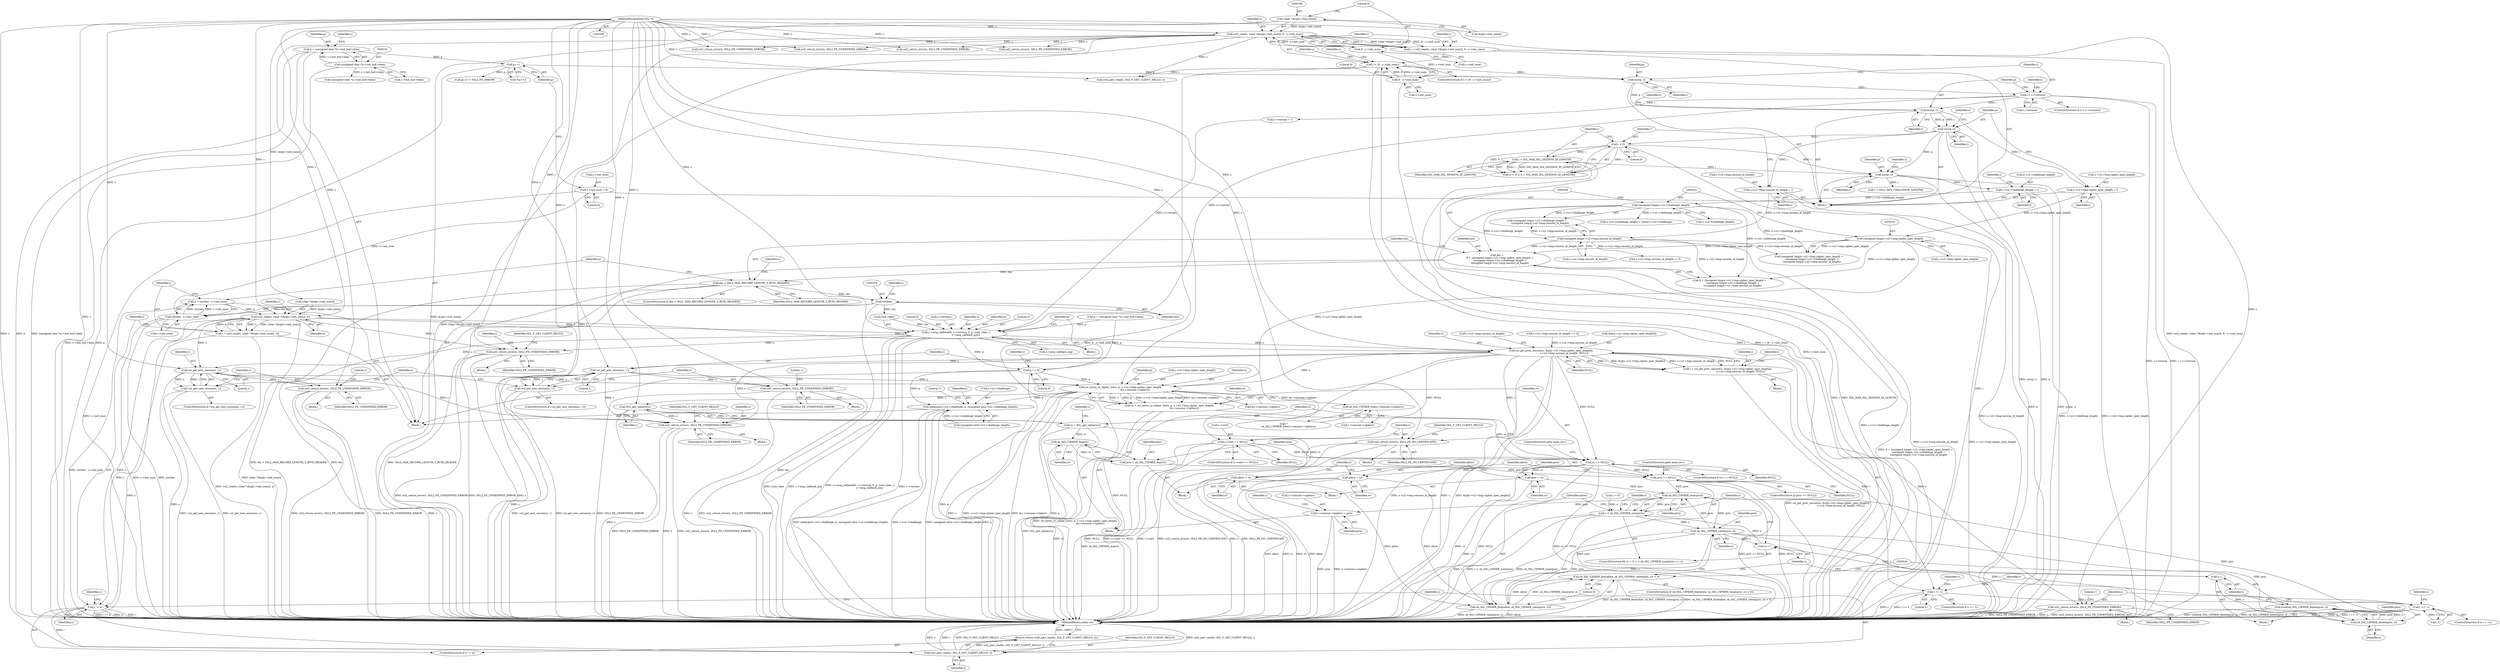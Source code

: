 digraph "1_openssl_d81a1600588b726c2bdccda7efad3cc7a87d6245@integer" {
"1000370" [label="(Call,n = (int)len - s->init_num)"];
"1000372" [label="(Call,(int)len - s->init_num)"];
"1000373" [label="(Call,(int)len)"];
"1000357" [label="(Call,len > SSL2_MAX_RECORD_LENGTH_3_BYTE_HEADER)"];
"1000325" [label="(Call,len =\n        9 + (unsigned long)s->s2->tmp.cipher_spec_length +\n        (unsigned long)s->s2->challenge_length +\n        (unsigned long)s->s2->tmp.session_id_length)"];
"1000330" [label="(Call,(unsigned long)s->s2->tmp.cipher_spec_length)"];
"1000244" [label="(Call,s->s2->tmp.cipher_spec_length = i)"];
"1000241" [label="(Call,n2s(p, i))"];
"1000227" [label="(Call,n2s(p, i))"];
"1000202" [label="(Call,p++)"];
"1000148" [label="(Call,p = (unsigned char *)s->init_buf->data)"];
"1000150" [label="(Call,(unsigned char *)s->init_buf->data)"];
"1000182" [label="(Call,i < (9 - s->init_num))"];
"1000164" [label="(Call,i = ssl2_read(s, (char *)&(p[s->init_num]), 9 - s->init_num))"];
"1000166" [label="(Call,ssl2_read(s, (char *)&(p[s->init_num]), 9 - s->init_num))"];
"1000109" [label="(MethodParameterIn,SSL *s)"];
"1000168" [label="(Call,(char *)&(p[s->init_num]))"];
"1000176" [label="(Call,9 - s->init_num)"];
"1000184" [label="(Call,9 - s->init_num)"];
"1000231" [label="(Call,i < s->version)"];
"1000340" [label="(Call,(unsigned long)s->s2->challenge_length)"];
"1000286" [label="(Call,s->s2->challenge_length = i)"];
"1000283" [label="(Call,n2s(p, i))"];
"1000253" [label="(Call,n2s(p, i))"];
"1000267" [label="(Call,i < 0)"];
"1000270" [label="(Call,i > SSL_MAX_SSL_SESSION_ID_LENGTH)"];
"1000347" [label="(Call,(unsigned long)s->s2->tmp.session_id_length)"];
"1000256" [label="(Call,s->s2->tmp.session_id_length = i)"];
"1000194" [label="(Call,s->init_num = 9)"];
"1000381" [label="(Call,ssl2_read(s, (char *)&(p[s->init_num]), n))"];
"1000379" [label="(Call,i = ssl2_read(s, (char *)&(p[s->init_num]), n))"];
"1000393" [label="(Call,i != n)"];
"1000397" [label="(Call,ssl2_part_read(s, SSL_F_GET_CLIENT_HELLO, i))"];
"1000396" [label="(Return,return (ssl2_part_read(s, SSL_F_GET_CLIENT_HELLO, i));)"];
"1000406" [label="(Call,s->msg_callback(0, s->version, 0, p, (size_t)len, s,\n                        s->msg_callback_arg))"];
"1000420" [label="(Call,p += 9)"];
"1000561" [label="(Call,ssl_bytes_to_cipher_list(s, p, s->s2->tmp.cipher_spec_length,\n                                      &s->session->ciphers))"];
"1000559" [label="(Call,cs = ssl_bytes_to_cipher_list(s, p, s->s2->tmp.cipher_spec_length,\n                                      &s->session->ciphers))"];
"1000578" [label="(Call,cs == NULL)"];
"1000598" [label="(Call,prio == NULL)"];
"1000619" [label="(Call,sk_SSL_CIPHER_num(prio))"];
"1000617" [label="(Call,z < sk_SSL_CIPHER_num(prio))"];
"1000628" [label="(Call,sk_SSL_CIPHER_value(prio, z))"];
"1000621" [label="(Call,z++)"];
"1000626" [label="(Call,sk_SSL_CIPHER_find(allow, sk_SSL_CIPHER_value(prio, z)))"];
"1000625" [label="(Call,sk_SSL_CIPHER_find(allow, sk_SSL_CIPHER_value(prio, z)) < 0)"];
"1000635" [label="(Call,sk_SSL_CIPHER_delete(prio, z))"];
"1000633" [label="(Call,(void)sk_SSL_CIPHER_delete(prio, z))"];
"1000638" [label="(Call,z--)"];
"1000647" [label="(Call,s->session->ciphers = prio)"];
"1000602" [label="(Call,allow = cs)"];
"1000607" [label="(Call,prio = cs)"];
"1000584" [label="(Call,SSL_get_ciphers(s))"];
"1000582" [label="(Call,cl = SSL_get_ciphers(s))"];
"1000595" [label="(Call,sk_SSL_CIPHER_dup(cl))"];
"1000593" [label="(Call,prio = sk_SSL_CIPHER_dup(cl))"];
"1000610" [label="(Call,allow = cl)"];
"1000668" [label="(Call,ssl2_return_error(s, SSL2_PE_UNDEFINED_ERROR))"];
"1000641" [label="(Call,sk_SSL_CIPHER_free(s->session->ciphers))"];
"1000677" [label="(Call,memcpy(s->s2->challenge, p, (unsigned int)s->s2->challenge_length))"];
"1000444" [label="(Call,ssl2_return_error(s, SSL2_PE_UNDEFINED_ERROR))"];
"1000466" [label="(Call,ssl_get_new_session(s, 1))"];
"1000465" [label="(Call,!ssl_get_new_session(s, 1))"];
"1000470" [label="(Call,ssl2_return_error(s, SSL2_PE_UNDEFINED_ERROR))"];
"1000480" [label="(Call,ssl_get_prev_session(s, &(p[s->s2->tmp.cipher_spec_length]),\n                                 s->s2->tmp.session_id_length, NULL))"];
"1000478" [label="(Call,i = ssl_get_prev_session(s, &(p[s->s2->tmp.cipher_spec_length]),\n                                 s->s2->tmp.session_id_length, NULL))"];
"1000501" [label="(Call,i == 1)"];
"1000512" [label="(Call,i == -1)"];
"1000517" [label="(Call,ssl2_return_error(s, SSL2_PE_UNDEFINED_ERROR))"];
"1000526" [label="(Call,s->cert == NULL)"];
"1000532" [label="(Call,ssl2_return_error(s, SSL2_PE_NO_CERTIFICATE))"];
"1000543" [label="(Call,ssl_get_new_session(s, 1))"];
"1000542" [label="(Call,!ssl_get_new_session(s, 1))"];
"1000547" [label="(Call,ssl2_return_error(s, SSL2_PE_UNDEFINED_ERROR))"];
"1000396" [label="(Return,return (ssl2_part_read(s, SSL_F_GET_CLIENT_HELLO, i));)"];
"1000668" [label="(Call,ssl2_return_error(s, SSL2_PE_UNDEFINED_ERROR))"];
"1000381" [label="(Call,ssl2_read(s, (char *)&(p[s->init_num]), n))"];
"1000244" [label="(Call,s->s2->tmp.cipher_spec_length = i)"];
"1000641" [label="(Call,sk_SSL_CIPHER_free(s->session->ciphers))"];
"1000624" [label="(ControlStructure,if (sk_SSL_CIPHER_find(allow, sk_SSL_CIPHER_value(prio, z)) < 0))"];
"1000296" [label="(Identifier,i)"];
"1000228" [label="(Identifier,p)"];
"1000195" [label="(Call,s->init_num)"];
"1000272" [label="(Identifier,SSL_MAX_SSL_SESSION_ID_LENGTH)"];
"1000640" [label="(Call,*\n             sk_SSL_CIPHER_free(s->session->ciphers))"];
"1000500" [label="(ControlStructure,if (i == 1))"];
"1000481" [label="(Identifier,s)"];
"1000607" [label="(Call,prio = cs)"];
"1000468" [label="(Literal,1)"];
"1000637" [label="(Identifier,z)"];
"1000330" [label="(Call,(unsigned long)s->s2->tmp.cipher_spec_length)"];
"1000613" [label="(ControlStructure,for (z = 0; z < sk_SSL_CIPHER_num(prio); z++))"];
"1000549" [label="(Identifier,SSL2_PE_UNDEFINED_ERROR)"];
"1000692" [label="(Literal,1)"];
"1000267" [label="(Call,i < 0)"];
"1000472" [label="(Identifier,SSL2_PE_UNDEFINED_ERROR)"];
"1000672" [label="(Identifier,SSL_F_GET_CLIENT_HELLO)"];
"1000266" [label="(Call,(i < 0) || (i > SSL_MAX_SSL_SESSION_ID_LENGTH))"];
"1000177" [label="(Literal,9)"];
"1000422" [label="(Literal,9)"];
"1000150" [label="(Call,(unsigned char *)s->init_buf->data)"];
"1000614" [label="(Call,z = 0)"];
"1000478" [label="(Call,i = ssl_get_prev_session(s, &(p[s->s2->tmp.cipher_spec_length]),\n                                 s->s2->tmp.session_id_length, NULL))"];
"1000411" [label="(Literal,0)"];
"1000571" [label="(Call,&s->session->ciphers)"];
"1000257" [label="(Call,s->s2->tmp.session_id_length)"];
"1000541" [label="(ControlStructure,if (!ssl_get_new_session(s, 1)))"];
"1000370" [label="(Call,n = (int)len - s->init_num)"];
"1000658" [label="(Identifier,s)"];
"1000471" [label="(Identifier,s)"];
"1000198" [label="(Literal,9)"];
"1000513" [label="(Identifier,i)"];
"1000546" [label="(Block,)"];
"1000638" [label="(Call,z--)"];
"1000394" [label="(Identifier,i)"];
"1000413" [label="(Call,(size_t)len)"];
"1000340" [label="(Call,(unsigned long)s->s2->challenge_length)"];
"1000342" [label="(Call,s->s2->challenge_length)"];
"1000644" [label="(Identifier,s)"];
"1000620" [label="(Identifier,prio)"];
"1000560" [label="(Identifier,cs)"];
"1000241" [label="(Call,n2s(p, i))"];
"1000318" [label="(Call,(unsigned char *)s->init_buf->data)"];
"1000236" [label="(Call,s->version = i)"];
"1000393" [label="(Call,i != n)"];
"1000610" [label="(Call,allow = cl)"];
"1000392" [label="(ControlStructure,if (i != n))"];
"1000544" [label="(Identifier,s)"];
"1000543" [label="(Call,ssl_get_new_session(s, 1))"];
"1000166" [label="(Call,ssl2_read(s, (char *)&(p[s->init_num]), 9 - s->init_num))"];
"1000684" [label="(Call,(unsigned int)s->s2->challenge_length)"];
"1000615" [label="(Identifier,z)"];
"1000181" [label="(ControlStructure,if (i < (9 - s->init_num)))"];
"1000302" [label="(Call,ssl2_return_error(s, SSL2_PE_UNDEFINED_ERROR))"];
"1000519" [label="(Identifier,SSL2_PE_UNDEFINED_ERROR)"];
"1000477" [label="(Block,)"];
"1000182" [label="(Call,i < (9 - s->init_num))"];
"1000194" [label="(Call,s->init_num = 9)"];
"1000502" [label="(Identifier,i)"];
"1000579" [label="(Identifier,cs)"];
"1000400" [label="(Identifier,i)"];
"1000581" [label="(ControlStructure,goto mem_err;)"];
"1000514" [label="(Call,-1)"];
"1000578" [label="(Call,cs == NULL)"];
"1000391" [label="(Identifier,n)"];
"1000602" [label="(Call,allow = cs)"];
"1000445" [label="(Identifier,s)"];
"1000699" [label="(MethodReturn,static int)"];
"1000183" [label="(Identifier,i)"];
"1000669" [label="(Identifier,s)"];
"1000516" [label="(Block,)"];
"1000417" [label="(Call,s->msg_callback_arg)"];
"1000242" [label="(Identifier,p)"];
"1000408" [label="(Call,s->version)"];
"1000163" [label="(Block,)"];
"1000405" [label="(Block,)"];
"1000375" [label="(Identifier,len)"];
"1000325" [label="(Call,len =\n        9 + (unsigned long)s->s2->tmp.cipher_spec_length +\n        (unsigned long)s->s2->challenge_length +\n        (unsigned long)s->s2->tmp.session_id_length)"];
"1000203" [label="(Identifier,p)"];
"1000176" [label="(Call,9 - s->init_num)"];
"1000284" [label="(Identifier,p)"];
"1000627" [label="(Identifier,allow)"];
"1000558" [label="(Block,)"];
"1000233" [label="(Call,s->version)"];
"1000232" [label="(Identifier,i)"];
"1000512" [label="(Call,i == -1)"];
"1000469" [label="(Block,)"];
"1000185" [label="(Literal,9)"];
"1000670" [label="(Identifier,SSL2_PE_UNDEFINED_ERROR)"];
"1000260" [label="(Identifier,s)"];
"1000229" [label="(Identifier,i)"];
"1000252" [label="(Identifier,i)"];
"1000475" [label="(Literal,1)"];
"1000274" [label="(Call,ssl2_return_error(s, SSL2_PE_UNDEFINED_ERROR))"];
"1000608" [label="(Identifier,prio)"];
"1000683" [label="(Identifier,p)"];
"1000376" [label="(Call,s->init_num)"];
"1000470" [label="(Call,ssl2_return_error(s, SSL2_PE_UNDEFINED_ERROR))"];
"1000532" [label="(Call,ssl2_return_error(s, SSL2_PE_NO_CERTIFICATE))"];
"1000542" [label="(Call,!ssl_get_new_session(s, 1))"];
"1000152" [label="(Call,s->init_buf->data)"];
"1000639" [label="(Identifier,z)"];
"1000207" [label="(Call,p[-1] != SSL2_MT_ERROR)"];
"1000238" [label="(Identifier,s)"];
"1000582" [label="(Call,cl = SSL_get_ciphers(s))"];
"1000633" [label="(Call,(void)sk_SSL_CIPHER_delete(prio, z))"];
"1000678" [label="(Call,s->s2->challenge)"];
"1000214" [label="(Call,ssl2_return_error(s, SSL2_PE_UNDEFINED_ERROR))"];
"1000285" [label="(Identifier,i)"];
"1000295" [label="(Call,i < SSL2_MIN_CHALLENGE_LENGTH)"];
"1000269" [label="(Literal,0)"];
"1000191" [label="(Identifier,s)"];
"1000593" [label="(Call,prio = sk_SSL_CIPHER_dup(cl))"];
"1000255" [label="(Identifier,i)"];
"1000256" [label="(Call,s->s2->tmp.session_id_length = i)"];
"1000536" [label="(Identifier,SSL_F_GET_CLIENT_HELLO)"];
"1000612" [label="(Identifier,cl)"];
"1000507" [label="(Identifier,s)"];
"1000501" [label="(Call,i == 1)"];
"1000499" [label="(Identifier,NULL)"];
"1000631" [label="(Literal,0)"];
"1000416" [label="(Identifier,s)"];
"1000600" [label="(Identifier,NULL)"];
"1000503" [label="(Literal,1)"];
"1000584" [label="(Call,SSL_get_ciphers(s))"];
"1000635" [label="(Call,sk_SSL_CIPHER_delete(prio, z))"];
"1000327" [label="(Call,9 + (unsigned long)s->s2->tmp.cipher_spec_length +\n        (unsigned long)s->s2->challenge_length +\n        (unsigned long)s->s2->tmp.session_id_length)"];
"1000373" [label="(Call,(int)len)"];
"1000563" [label="(Identifier,p)"];
"1000283" [label="(Call,n2s(p, i))"];
"1000268" [label="(Identifier,i)"];
"1000583" [label="(Identifier,cl)"];
"1000110" [label="(Block,)"];
"1000443" [label="(Block,)"];
"1000412" [label="(Identifier,p)"];
"1000545" [label="(Literal,1)"];
"1000621" [label="(Call,z++)"];
"1000559" [label="(Call,cs = ssl_bytes_to_cipher_list(s, p, s->s2->tmp.cipher_spec_length,\n                                      &s->session->ciphers))"];
"1000466" [label="(Call,ssl_get_new_session(s, 1))"];
"1000170" [label="(Call,&(p[s->init_num]))"];
"1000253" [label="(Call,n2s(p, i))"];
"1000395" [label="(Identifier,n)"];
"1000270" [label="(Call,i > SSL_MAX_SSL_SESSION_ID_LENGTH)"];
"1000619" [label="(Call,sk_SSL_CIPHER_num(prio))"];
"1000598" [label="(Call,prio == NULL)"];
"1000552" [label="(Literal,1)"];
"1000630" [label="(Identifier,z)"];
"1000464" [label="(ControlStructure,if (!ssl_get_new_session(s, 1)))"];
"1000421" [label="(Identifier,p)"];
"1000254" [label="(Identifier,p)"];
"1000164" [label="(Call,i = ssl2_read(s, (char *)&(p[s->init_num]), 9 - s->init_num))"];
"1000347" [label="(Call,(unsigned long)s->s2->tmp.session_id_length)"];
"1000397" [label="(Call,ssl2_part_read(s, SSL_F_GET_CLIENT_HELLO, i))"];
"1000383" [label="(Call,(char *)&(p[s->init_num]))"];
"1000356" [label="(ControlStructure,if (len > SSL2_MAX_RECORD_LENGTH_3_BYTE_HEADER))"];
"1000357" [label="(Call,len > SSL2_MAX_RECORD_LENGTH_3_BYTE_HEADER)"];
"1000349" [label="(Call,s->s2->tmp.session_id_length)"];
"1000577" [label="(ControlStructure,if (cs == NULL))"];
"1000165" [label="(Identifier,i)"];
"1000522" [label="(Literal,1)"];
"1000382" [label="(Identifier,s)"];
"1000511" [label="(ControlStructure,if (i == -1))"];
"1000601" [label="(ControlStructure,goto mem_err;)"];
"1000202" [label="(Call,p++)"];
"1000580" [label="(Identifier,NULL)"];
"1000287" [label="(Call,s->s2->challenge_length)"];
"1000425" [label="(Call,s->s2->tmp.session_id_length != 0)"];
"1000149" [label="(Identifier,p)"];
"1000339" [label="(Call,(unsigned long)s->s2->challenge_length +\n        (unsigned long)s->s2->tmp.session_id_length)"];
"1000371" [label="(Identifier,n)"];
"1000407" [label="(Literal,0)"];
"1000626" [label="(Call,sk_SSL_CIPHER_find(allow, sk_SSL_CIPHER_value(prio, z)))"];
"1000648" [label="(Call,s->session->ciphers)"];
"1000564" [label="(Call,s->s2->tmp.cipher_spec_length)"];
"1000326" [label="(Identifier,len)"];
"1000547" [label="(Call,ssl2_return_error(s, SSL2_PE_UNDEFINED_ERROR))"];
"1000642" [label="(Call,s->session->ciphers)"];
"1000492" [label="(Call,s->s2->tmp.session_id_length)"];
"1000196" [label="(Identifier,s)"];
"1000479" [label="(Identifier,i)"];
"1000329" [label="(Call,(unsigned long)s->s2->tmp.cipher_spec_length +\n        (unsigned long)s->s2->challenge_length +\n        (unsigned long)s->s2->tmp.session_id_length)"];
"1000231" [label="(Call,i < s->version)"];
"1000617" [label="(Call,z < sk_SSL_CIPHER_num(prio))"];
"1000604" [label="(Identifier,cs)"];
"1000167" [label="(Identifier,s)"];
"1000248" [label="(Identifier,s)"];
"1000585" [label="(Identifier,s)"];
"1000562" [label="(Identifier,s)"];
"1000653" [label="(Identifier,prio)"];
"1000148" [label="(Call,p = (unsigned char *)s->init_buf->data)"];
"1000286" [label="(Call,s->s2->challenge_length = i)"];
"1000289" [label="(Identifier,s)"];
"1000403" [label="(Identifier,s)"];
"1000611" [label="(Identifier,allow)"];
"1000380" [label="(Identifier,i)"];
"1000548" [label="(Identifier,s)"];
"1000454" [label="(Call,s->s2->tmp.session_id_length == 0)"];
"1000243" [label="(Identifier,i)"];
"1000603" [label="(Identifier,allow)"];
"1000361" [label="(Call,ssl2_return_error(s, SSL2_PE_UNDEFINED_ERROR))"];
"1000109" [label="(MethodParameterIn,SSL *s)"];
"1000190" [label="(Call,ssl2_part_read(s, SSL_F_GET_CLIENT_HELLO, i))"];
"1000594" [label="(Identifier,prio)"];
"1000399" [label="(Identifier,SSL_F_GET_CLIENT_HELLO)"];
"1000372" [label="(Call,(int)len - s->init_num)"];
"1000595" [label="(Call,sk_SSL_CIPHER_dup(cl))"];
"1000480" [label="(Call,ssl_get_prev_session(s, &(p[s->s2->tmp.cipher_spec_length]),\n                                 s->s2->tmp.session_id_length, NULL))"];
"1000446" [label="(Identifier,SSL2_PE_UNDEFINED_ERROR)"];
"1000556" [label="(Identifier,s)"];
"1000530" [label="(Identifier,NULL)"];
"1000609" [label="(Identifier,cs)"];
"1000533" [label="(Identifier,s)"];
"1000531" [label="(Block,)"];
"1000526" [label="(Call,s->cert == NULL)"];
"1000618" [label="(Identifier,z)"];
"1000534" [label="(Identifier,SSL2_PE_NO_CERTIFICATE)"];
"1000667" [label="(Block,)"];
"1000168" [label="(Call,(char *)&(p[s->init_num]))"];
"1000316" [label="(Call,p = (unsigned char *)s->init_buf->data)"];
"1000465" [label="(Call,!ssl_get_new_session(s, 1))"];
"1000528" [label="(Identifier,s)"];
"1000227" [label="(Call,n2s(p, i))"];
"1000186" [label="(Call,s->init_num)"];
"1000622" [label="(Identifier,z)"];
"1000359" [label="(Identifier,SSL2_MAX_RECORD_LENGTH_3_BYTE_HEADER)"];
"1000332" [label="(Call,s->s2->tmp.cipher_spec_length)"];
"1000527" [label="(Call,s->cert)"];
"1000467" [label="(Identifier,s)"];
"1000636" [label="(Identifier,prio)"];
"1000596" [label="(Identifier,cl)"];
"1000160" [label="(Identifier,s)"];
"1000628" [label="(Call,sk_SSL_CIPHER_value(prio, z))"];
"1000517" [label="(Call,ssl2_return_error(s, SSL2_PE_UNDEFINED_ERROR))"];
"1000647" [label="(Call,s->session->ciphers = prio)"];
"1000525" [label="(ControlStructure,if (s->cert == NULL))"];
"1000377" [label="(Identifier,s)"];
"1000406" [label="(Call,s->msg_callback(0, s->version, 0, p, (size_t)len, s,\n                        s->msg_callback_arg))"];
"1000655" [label="(Call,s->s2->challenge_length > sizeof s->s2->challenge)"];
"1000632" [label="(Block,)"];
"1000606" [label="(Block,)"];
"1000597" [label="(ControlStructure,if (prio == NULL))"];
"1000230" [label="(ControlStructure,if (i < s->version))"];
"1000629" [label="(Identifier,prio)"];
"1000184" [label="(Call,9 - s->init_num)"];
"1000589" [label="(Identifier,s)"];
"1000429" [label="(Identifier,s)"];
"1000271" [label="(Identifier,i)"];
"1000448" [label="(Identifier,SSL_F_GET_CLIENT_HELLO)"];
"1000292" [label="(Identifier,i)"];
"1000398" [label="(Identifier,s)"];
"1000201" [label="(Call,*(p++))"];
"1000178" [label="(Call,s->init_num)"];
"1000561" [label="(Call,ssl_bytes_to_cipher_list(s, p, s->s2->tmp.cipher_spec_length,\n                                      &s->session->ciphers))"];
"1000420" [label="(Call,p += 9)"];
"1000677" [label="(Call,memcpy(s->s2->challenge, p, (unsigned int)s->s2->challenge_length))"];
"1000482" [label="(Call,&(p[s->s2->tmp.cipher_spec_length]))"];
"1000592" [label="(Block,)"];
"1000264" [label="(Identifier,i)"];
"1000444" [label="(Call,ssl2_return_error(s, SSL2_PE_UNDEFINED_ERROR))"];
"1000599" [label="(Identifier,prio)"];
"1000245" [label="(Call,s->s2->tmp.cipher_spec_length)"];
"1000625" [label="(Call,sk_SSL_CIPHER_find(allow, sk_SSL_CIPHER_value(prio, z)) < 0)"];
"1000379" [label="(Call,i = ssl2_read(s, (char *)&(p[s->init_num]), n))"];
"1000362" [label="(Identifier,s)"];
"1000358" [label="(Identifier,len)"];
"1000518" [label="(Identifier,s)"];
"1000370" -> "1000110"  [label="AST: "];
"1000370" -> "1000372"  [label="CFG: "];
"1000371" -> "1000370"  [label="AST: "];
"1000372" -> "1000370"  [label="AST: "];
"1000380" -> "1000370"  [label="CFG: "];
"1000370" -> "1000699"  [label="DDG: (int)len - s->init_num"];
"1000372" -> "1000370"  [label="DDG: (int)len"];
"1000372" -> "1000370"  [label="DDG: s->init_num"];
"1000370" -> "1000381"  [label="DDG: n"];
"1000372" -> "1000376"  [label="CFG: "];
"1000373" -> "1000372"  [label="AST: "];
"1000376" -> "1000372"  [label="AST: "];
"1000372" -> "1000699"  [label="DDG: s->init_num"];
"1000372" -> "1000699"  [label="DDG: (int)len"];
"1000373" -> "1000372"  [label="DDG: len"];
"1000194" -> "1000372"  [label="DDG: s->init_num"];
"1000373" -> "1000375"  [label="CFG: "];
"1000374" -> "1000373"  [label="AST: "];
"1000375" -> "1000373"  [label="AST: "];
"1000377" -> "1000373"  [label="CFG: "];
"1000373" -> "1000699"  [label="DDG: len"];
"1000357" -> "1000373"  [label="DDG: len"];
"1000373" -> "1000413"  [label="DDG: len"];
"1000357" -> "1000356"  [label="AST: "];
"1000357" -> "1000359"  [label="CFG: "];
"1000358" -> "1000357"  [label="AST: "];
"1000359" -> "1000357"  [label="AST: "];
"1000362" -> "1000357"  [label="CFG: "];
"1000371" -> "1000357"  [label="CFG: "];
"1000357" -> "1000699"  [label="DDG: len > SSL2_MAX_RECORD_LENGTH_3_BYTE_HEADER"];
"1000357" -> "1000699"  [label="DDG: len"];
"1000357" -> "1000699"  [label="DDG: SSL2_MAX_RECORD_LENGTH_3_BYTE_HEADER"];
"1000325" -> "1000357"  [label="DDG: len"];
"1000325" -> "1000110"  [label="AST: "];
"1000325" -> "1000327"  [label="CFG: "];
"1000326" -> "1000325"  [label="AST: "];
"1000327" -> "1000325"  [label="AST: "];
"1000358" -> "1000325"  [label="CFG: "];
"1000325" -> "1000699"  [label="DDG: 9 + (unsigned long)s->s2->tmp.cipher_spec_length +\n        (unsigned long)s->s2->challenge_length +\n        (unsigned long)s->s2->tmp.session_id_length"];
"1000330" -> "1000325"  [label="DDG: s->s2->tmp.cipher_spec_length"];
"1000340" -> "1000325"  [label="DDG: s->s2->challenge_length"];
"1000347" -> "1000325"  [label="DDG: s->s2->tmp.session_id_length"];
"1000330" -> "1000329"  [label="AST: "];
"1000330" -> "1000332"  [label="CFG: "];
"1000331" -> "1000330"  [label="AST: "];
"1000332" -> "1000330"  [label="AST: "];
"1000341" -> "1000330"  [label="CFG: "];
"1000330" -> "1000699"  [label="DDG: s->s2->tmp.cipher_spec_length"];
"1000330" -> "1000327"  [label="DDG: s->s2->tmp.cipher_spec_length"];
"1000330" -> "1000329"  [label="DDG: s->s2->tmp.cipher_spec_length"];
"1000244" -> "1000330"  [label="DDG: s->s2->tmp.cipher_spec_length"];
"1000330" -> "1000561"  [label="DDG: s->s2->tmp.cipher_spec_length"];
"1000244" -> "1000163"  [label="AST: "];
"1000244" -> "1000252"  [label="CFG: "];
"1000245" -> "1000244"  [label="AST: "];
"1000252" -> "1000244"  [label="AST: "];
"1000254" -> "1000244"  [label="CFG: "];
"1000244" -> "1000699"  [label="DDG: s->s2->tmp.cipher_spec_length"];
"1000241" -> "1000244"  [label="DDG: i"];
"1000241" -> "1000163"  [label="AST: "];
"1000241" -> "1000243"  [label="CFG: "];
"1000242" -> "1000241"  [label="AST: "];
"1000243" -> "1000241"  [label="AST: "];
"1000248" -> "1000241"  [label="CFG: "];
"1000227" -> "1000241"  [label="DDG: p"];
"1000231" -> "1000241"  [label="DDG: i"];
"1000241" -> "1000253"  [label="DDG: p"];
"1000241" -> "1000253"  [label="DDG: i"];
"1000227" -> "1000163"  [label="AST: "];
"1000227" -> "1000229"  [label="CFG: "];
"1000228" -> "1000227"  [label="AST: "];
"1000229" -> "1000227"  [label="AST: "];
"1000232" -> "1000227"  [label="CFG: "];
"1000202" -> "1000227"  [label="DDG: p"];
"1000182" -> "1000227"  [label="DDG: i"];
"1000227" -> "1000231"  [label="DDG: i"];
"1000202" -> "1000201"  [label="AST: "];
"1000202" -> "1000203"  [label="CFG: "];
"1000203" -> "1000202"  [label="AST: "];
"1000201" -> "1000202"  [label="CFG: "];
"1000202" -> "1000699"  [label="DDG: p"];
"1000148" -> "1000202"  [label="DDG: p"];
"1000202" -> "1000207"  [label="DDG: p"];
"1000148" -> "1000110"  [label="AST: "];
"1000148" -> "1000150"  [label="CFG: "];
"1000149" -> "1000148"  [label="AST: "];
"1000150" -> "1000148"  [label="AST: "];
"1000160" -> "1000148"  [label="CFG: "];
"1000148" -> "1000699"  [label="DDG: p"];
"1000148" -> "1000699"  [label="DDG: (unsigned char *)s->init_buf->data"];
"1000150" -> "1000148"  [label="DDG: s->init_buf->data"];
"1000150" -> "1000152"  [label="CFG: "];
"1000151" -> "1000150"  [label="AST: "];
"1000152" -> "1000150"  [label="AST: "];
"1000150" -> "1000699"  [label="DDG: s->init_buf->data"];
"1000150" -> "1000318"  [label="DDG: s->init_buf->data"];
"1000182" -> "1000181"  [label="AST: "];
"1000182" -> "1000184"  [label="CFG: "];
"1000183" -> "1000182"  [label="AST: "];
"1000184" -> "1000182"  [label="AST: "];
"1000191" -> "1000182"  [label="CFG: "];
"1000196" -> "1000182"  [label="CFG: "];
"1000182" -> "1000699"  [label="DDG: i < (9 - s->init_num)"];
"1000182" -> "1000699"  [label="DDG: 9 - s->init_num"];
"1000182" -> "1000699"  [label="DDG: i"];
"1000164" -> "1000182"  [label="DDG: i"];
"1000184" -> "1000182"  [label="DDG: 9"];
"1000184" -> "1000182"  [label="DDG: s->init_num"];
"1000182" -> "1000190"  [label="DDG: i"];
"1000164" -> "1000163"  [label="AST: "];
"1000164" -> "1000166"  [label="CFG: "];
"1000165" -> "1000164"  [label="AST: "];
"1000166" -> "1000164"  [label="AST: "];
"1000183" -> "1000164"  [label="CFG: "];
"1000164" -> "1000699"  [label="DDG: ssl2_read(s, (char *)&(p[s->init_num]), 9 - s->init_num)"];
"1000166" -> "1000164"  [label="DDG: s"];
"1000166" -> "1000164"  [label="DDG: (char *)&(p[s->init_num])"];
"1000166" -> "1000164"  [label="DDG: 9 - s->init_num"];
"1000166" -> "1000176"  [label="CFG: "];
"1000167" -> "1000166"  [label="AST: "];
"1000168" -> "1000166"  [label="AST: "];
"1000176" -> "1000166"  [label="AST: "];
"1000166" -> "1000699"  [label="DDG: (char *)&(p[s->init_num])"];
"1000166" -> "1000699"  [label="DDG: s"];
"1000109" -> "1000166"  [label="DDG: s"];
"1000168" -> "1000166"  [label="DDG: &(p[s->init_num])"];
"1000176" -> "1000166"  [label="DDG: 9"];
"1000176" -> "1000166"  [label="DDG: s->init_num"];
"1000166" -> "1000190"  [label="DDG: s"];
"1000166" -> "1000214"  [label="DDG: s"];
"1000166" -> "1000274"  [label="DDG: s"];
"1000166" -> "1000302"  [label="DDG: s"];
"1000166" -> "1000361"  [label="DDG: s"];
"1000166" -> "1000381"  [label="DDG: s"];
"1000109" -> "1000108"  [label="AST: "];
"1000109" -> "1000699"  [label="DDG: s"];
"1000109" -> "1000190"  [label="DDG: s"];
"1000109" -> "1000214"  [label="DDG: s"];
"1000109" -> "1000274"  [label="DDG: s"];
"1000109" -> "1000302"  [label="DDG: s"];
"1000109" -> "1000361"  [label="DDG: s"];
"1000109" -> "1000381"  [label="DDG: s"];
"1000109" -> "1000397"  [label="DDG: s"];
"1000109" -> "1000406"  [label="DDG: s"];
"1000109" -> "1000444"  [label="DDG: s"];
"1000109" -> "1000466"  [label="DDG: s"];
"1000109" -> "1000470"  [label="DDG: s"];
"1000109" -> "1000480"  [label="DDG: s"];
"1000109" -> "1000517"  [label="DDG: s"];
"1000109" -> "1000532"  [label="DDG: s"];
"1000109" -> "1000543"  [label="DDG: s"];
"1000109" -> "1000547"  [label="DDG: s"];
"1000109" -> "1000561"  [label="DDG: s"];
"1000109" -> "1000584"  [label="DDG: s"];
"1000109" -> "1000668"  [label="DDG: s"];
"1000168" -> "1000170"  [label="CFG: "];
"1000169" -> "1000168"  [label="AST: "];
"1000170" -> "1000168"  [label="AST: "];
"1000177" -> "1000168"  [label="CFG: "];
"1000168" -> "1000699"  [label="DDG: &(p[s->init_num])"];
"1000168" -> "1000383"  [label="DDG: &(p[s->init_num])"];
"1000176" -> "1000178"  [label="CFG: "];
"1000177" -> "1000176"  [label="AST: "];
"1000178" -> "1000176"  [label="AST: "];
"1000176" -> "1000184"  [label="DDG: s->init_num"];
"1000184" -> "1000186"  [label="CFG: "];
"1000185" -> "1000184"  [label="AST: "];
"1000186" -> "1000184"  [label="AST: "];
"1000184" -> "1000699"  [label="DDG: s->init_num"];
"1000231" -> "1000230"  [label="AST: "];
"1000231" -> "1000233"  [label="CFG: "];
"1000232" -> "1000231"  [label="AST: "];
"1000233" -> "1000231"  [label="AST: "];
"1000238" -> "1000231"  [label="CFG: "];
"1000242" -> "1000231"  [label="CFG: "];
"1000231" -> "1000699"  [label="DDG: s->version"];
"1000231" -> "1000699"  [label="DDG: i < s->version"];
"1000231" -> "1000236"  [label="DDG: i"];
"1000231" -> "1000406"  [label="DDG: s->version"];
"1000340" -> "1000339"  [label="AST: "];
"1000340" -> "1000342"  [label="CFG: "];
"1000341" -> "1000340"  [label="AST: "];
"1000342" -> "1000340"  [label="AST: "];
"1000348" -> "1000340"  [label="CFG: "];
"1000340" -> "1000699"  [label="DDG: s->s2->challenge_length"];
"1000340" -> "1000327"  [label="DDG: s->s2->challenge_length"];
"1000340" -> "1000329"  [label="DDG: s->s2->challenge_length"];
"1000340" -> "1000339"  [label="DDG: s->s2->challenge_length"];
"1000286" -> "1000340"  [label="DDG: s->s2->challenge_length"];
"1000340" -> "1000655"  [label="DDG: s->s2->challenge_length"];
"1000286" -> "1000163"  [label="AST: "];
"1000286" -> "1000292"  [label="CFG: "];
"1000287" -> "1000286"  [label="AST: "];
"1000292" -> "1000286"  [label="AST: "];
"1000296" -> "1000286"  [label="CFG: "];
"1000286" -> "1000699"  [label="DDG: s->s2->challenge_length"];
"1000283" -> "1000286"  [label="DDG: i"];
"1000283" -> "1000163"  [label="AST: "];
"1000283" -> "1000285"  [label="CFG: "];
"1000284" -> "1000283"  [label="AST: "];
"1000285" -> "1000283"  [label="AST: "];
"1000289" -> "1000283"  [label="CFG: "];
"1000283" -> "1000699"  [label="DDG: p"];
"1000283" -> "1000699"  [label="DDG: n2s(p, i)"];
"1000253" -> "1000283"  [label="DDG: p"];
"1000267" -> "1000283"  [label="DDG: i"];
"1000270" -> "1000283"  [label="DDG: i"];
"1000283" -> "1000295"  [label="DDG: i"];
"1000253" -> "1000163"  [label="AST: "];
"1000253" -> "1000255"  [label="CFG: "];
"1000254" -> "1000253"  [label="AST: "];
"1000255" -> "1000253"  [label="AST: "];
"1000260" -> "1000253"  [label="CFG: "];
"1000253" -> "1000699"  [label="DDG: n2s(p, i)"];
"1000253" -> "1000699"  [label="DDG: p"];
"1000253" -> "1000256"  [label="DDG: i"];
"1000253" -> "1000267"  [label="DDG: i"];
"1000267" -> "1000266"  [label="AST: "];
"1000267" -> "1000269"  [label="CFG: "];
"1000268" -> "1000267"  [label="AST: "];
"1000269" -> "1000267"  [label="AST: "];
"1000271" -> "1000267"  [label="CFG: "];
"1000266" -> "1000267"  [label="CFG: "];
"1000267" -> "1000699"  [label="DDG: i"];
"1000267" -> "1000266"  [label="DDG: i"];
"1000267" -> "1000266"  [label="DDG: 0"];
"1000267" -> "1000270"  [label="DDG: i"];
"1000270" -> "1000266"  [label="AST: "];
"1000270" -> "1000272"  [label="CFG: "];
"1000271" -> "1000270"  [label="AST: "];
"1000272" -> "1000270"  [label="AST: "];
"1000266" -> "1000270"  [label="CFG: "];
"1000270" -> "1000699"  [label="DDG: SSL_MAX_SSL_SESSION_ID_LENGTH"];
"1000270" -> "1000699"  [label="DDG: i"];
"1000270" -> "1000266"  [label="DDG: i"];
"1000270" -> "1000266"  [label="DDG: SSL_MAX_SSL_SESSION_ID_LENGTH"];
"1000347" -> "1000339"  [label="AST: "];
"1000347" -> "1000349"  [label="CFG: "];
"1000348" -> "1000347"  [label="AST: "];
"1000349" -> "1000347"  [label="AST: "];
"1000339" -> "1000347"  [label="CFG: "];
"1000347" -> "1000699"  [label="DDG: s->s2->tmp.session_id_length"];
"1000347" -> "1000327"  [label="DDG: s->s2->tmp.session_id_length"];
"1000347" -> "1000329"  [label="DDG: s->s2->tmp.session_id_length"];
"1000347" -> "1000339"  [label="DDG: s->s2->tmp.session_id_length"];
"1000256" -> "1000347"  [label="DDG: s->s2->tmp.session_id_length"];
"1000347" -> "1000425"  [label="DDG: s->s2->tmp.session_id_length"];
"1000256" -> "1000163"  [label="AST: "];
"1000256" -> "1000264"  [label="CFG: "];
"1000257" -> "1000256"  [label="AST: "];
"1000264" -> "1000256"  [label="AST: "];
"1000268" -> "1000256"  [label="CFG: "];
"1000256" -> "1000699"  [label="DDG: s->s2->tmp.session_id_length"];
"1000194" -> "1000163"  [label="AST: "];
"1000194" -> "1000198"  [label="CFG: "];
"1000195" -> "1000194"  [label="AST: "];
"1000198" -> "1000194"  [label="AST: "];
"1000203" -> "1000194"  [label="CFG: "];
"1000194" -> "1000699"  [label="DDG: s->init_num"];
"1000381" -> "1000379"  [label="AST: "];
"1000381" -> "1000391"  [label="CFG: "];
"1000382" -> "1000381"  [label="AST: "];
"1000383" -> "1000381"  [label="AST: "];
"1000391" -> "1000381"  [label="AST: "];
"1000379" -> "1000381"  [label="CFG: "];
"1000381" -> "1000699"  [label="DDG: (char *)&(p[s->init_num])"];
"1000381" -> "1000379"  [label="DDG: s"];
"1000381" -> "1000379"  [label="DDG: (char *)&(p[s->init_num])"];
"1000381" -> "1000379"  [label="DDG: n"];
"1000383" -> "1000381"  [label="DDG: &(p[s->init_num])"];
"1000381" -> "1000393"  [label="DDG: n"];
"1000381" -> "1000397"  [label="DDG: s"];
"1000381" -> "1000406"  [label="DDG: s"];
"1000381" -> "1000444"  [label="DDG: s"];
"1000381" -> "1000466"  [label="DDG: s"];
"1000381" -> "1000480"  [label="DDG: s"];
"1000379" -> "1000110"  [label="AST: "];
"1000380" -> "1000379"  [label="AST: "];
"1000394" -> "1000379"  [label="CFG: "];
"1000379" -> "1000699"  [label="DDG: ssl2_read(s, (char *)&(p[s->init_num]), n)"];
"1000379" -> "1000393"  [label="DDG: i"];
"1000393" -> "1000392"  [label="AST: "];
"1000393" -> "1000395"  [label="CFG: "];
"1000394" -> "1000393"  [label="AST: "];
"1000395" -> "1000393"  [label="AST: "];
"1000398" -> "1000393"  [label="CFG: "];
"1000403" -> "1000393"  [label="CFG: "];
"1000393" -> "1000699"  [label="DDG: i"];
"1000393" -> "1000699"  [label="DDG: i != n"];
"1000393" -> "1000699"  [label="DDG: n"];
"1000393" -> "1000397"  [label="DDG: i"];
"1000397" -> "1000396"  [label="AST: "];
"1000397" -> "1000400"  [label="CFG: "];
"1000398" -> "1000397"  [label="AST: "];
"1000399" -> "1000397"  [label="AST: "];
"1000400" -> "1000397"  [label="AST: "];
"1000396" -> "1000397"  [label="CFG: "];
"1000397" -> "1000699"  [label="DDG: ssl2_part_read(s, SSL_F_GET_CLIENT_HELLO, i)"];
"1000397" -> "1000699"  [label="DDG: s"];
"1000397" -> "1000699"  [label="DDG: i"];
"1000397" -> "1000699"  [label="DDG: SSL_F_GET_CLIENT_HELLO"];
"1000397" -> "1000396"  [label="DDG: ssl2_part_read(s, SSL_F_GET_CLIENT_HELLO, i)"];
"1000396" -> "1000392"  [label="AST: "];
"1000699" -> "1000396"  [label="CFG: "];
"1000396" -> "1000699"  [label="DDG: <RET>"];
"1000406" -> "1000405"  [label="AST: "];
"1000406" -> "1000417"  [label="CFG: "];
"1000407" -> "1000406"  [label="AST: "];
"1000408" -> "1000406"  [label="AST: "];
"1000411" -> "1000406"  [label="AST: "];
"1000412" -> "1000406"  [label="AST: "];
"1000413" -> "1000406"  [label="AST: "];
"1000416" -> "1000406"  [label="AST: "];
"1000417" -> "1000406"  [label="AST: "];
"1000421" -> "1000406"  [label="CFG: "];
"1000406" -> "1000699"  [label="DDG: s->version"];
"1000406" -> "1000699"  [label="DDG: (size_t)len"];
"1000406" -> "1000699"  [label="DDG: s->msg_callback_arg"];
"1000406" -> "1000699"  [label="DDG: s->msg_callback(0, s->version, 0, p, (size_t)len, s,\n                        s->msg_callback_arg)"];
"1000236" -> "1000406"  [label="DDG: s->version"];
"1000316" -> "1000406"  [label="DDG: p"];
"1000413" -> "1000406"  [label="DDG: len"];
"1000406" -> "1000420"  [label="DDG: p"];
"1000406" -> "1000444"  [label="DDG: s"];
"1000406" -> "1000466"  [label="DDG: s"];
"1000406" -> "1000480"  [label="DDG: s"];
"1000420" -> "1000110"  [label="AST: "];
"1000420" -> "1000422"  [label="CFG: "];
"1000421" -> "1000420"  [label="AST: "];
"1000422" -> "1000420"  [label="AST: "];
"1000429" -> "1000420"  [label="CFG: "];
"1000420" -> "1000699"  [label="DDG: p"];
"1000316" -> "1000420"  [label="DDG: p"];
"1000420" -> "1000561"  [label="DDG: p"];
"1000420" -> "1000677"  [label="DDG: p"];
"1000561" -> "1000559"  [label="AST: "];
"1000561" -> "1000571"  [label="CFG: "];
"1000562" -> "1000561"  [label="AST: "];
"1000563" -> "1000561"  [label="AST: "];
"1000564" -> "1000561"  [label="AST: "];
"1000571" -> "1000561"  [label="AST: "];
"1000559" -> "1000561"  [label="CFG: "];
"1000561" -> "1000699"  [label="DDG: &s->session->ciphers"];
"1000561" -> "1000699"  [label="DDG: p"];
"1000561" -> "1000699"  [label="DDG: s"];
"1000561" -> "1000699"  [label="DDG: s->s2->tmp.cipher_spec_length"];
"1000561" -> "1000559"  [label="DDG: s"];
"1000561" -> "1000559"  [label="DDG: p"];
"1000561" -> "1000559"  [label="DDG: s->s2->tmp.cipher_spec_length"];
"1000561" -> "1000559"  [label="DDG: &s->session->ciphers"];
"1000466" -> "1000561"  [label="DDG: s"];
"1000543" -> "1000561"  [label="DDG: s"];
"1000480" -> "1000561"  [label="DDG: s"];
"1000561" -> "1000584"  [label="DDG: s"];
"1000561" -> "1000641"  [label="DDG: &s->session->ciphers"];
"1000561" -> "1000677"  [label="DDG: p"];
"1000559" -> "1000558"  [label="AST: "];
"1000560" -> "1000559"  [label="AST: "];
"1000579" -> "1000559"  [label="CFG: "];
"1000559" -> "1000699"  [label="DDG: ssl_bytes_to_cipher_list(s, p, s->s2->tmp.cipher_spec_length,\n                                      &s->session->ciphers)"];
"1000559" -> "1000578"  [label="DDG: cs"];
"1000578" -> "1000577"  [label="AST: "];
"1000578" -> "1000580"  [label="CFG: "];
"1000579" -> "1000578"  [label="AST: "];
"1000580" -> "1000578"  [label="AST: "];
"1000581" -> "1000578"  [label="CFG: "];
"1000583" -> "1000578"  [label="CFG: "];
"1000578" -> "1000699"  [label="DDG: cs"];
"1000578" -> "1000699"  [label="DDG: NULL"];
"1000578" -> "1000699"  [label="DDG: cs == NULL"];
"1000480" -> "1000578"  [label="DDG: NULL"];
"1000526" -> "1000578"  [label="DDG: NULL"];
"1000578" -> "1000598"  [label="DDG: NULL"];
"1000578" -> "1000602"  [label="DDG: cs"];
"1000578" -> "1000607"  [label="DDG: cs"];
"1000598" -> "1000597"  [label="AST: "];
"1000598" -> "1000600"  [label="CFG: "];
"1000599" -> "1000598"  [label="AST: "];
"1000600" -> "1000598"  [label="AST: "];
"1000601" -> "1000598"  [label="CFG: "];
"1000603" -> "1000598"  [label="CFG: "];
"1000598" -> "1000699"  [label="DDG: prio"];
"1000598" -> "1000699"  [label="DDG: prio == NULL"];
"1000598" -> "1000699"  [label="DDG: NULL"];
"1000593" -> "1000598"  [label="DDG: prio"];
"1000598" -> "1000619"  [label="DDG: prio"];
"1000619" -> "1000617"  [label="AST: "];
"1000619" -> "1000620"  [label="CFG: "];
"1000620" -> "1000619"  [label="AST: "];
"1000617" -> "1000619"  [label="CFG: "];
"1000619" -> "1000617"  [label="DDG: prio"];
"1000628" -> "1000619"  [label="DDG: prio"];
"1000607" -> "1000619"  [label="DDG: prio"];
"1000635" -> "1000619"  [label="DDG: prio"];
"1000619" -> "1000628"  [label="DDG: prio"];
"1000619" -> "1000647"  [label="DDG: prio"];
"1000617" -> "1000613"  [label="AST: "];
"1000618" -> "1000617"  [label="AST: "];
"1000627" -> "1000617"  [label="CFG: "];
"1000644" -> "1000617"  [label="CFG: "];
"1000617" -> "1000699"  [label="DDG: z"];
"1000617" -> "1000699"  [label="DDG: z < sk_SSL_CIPHER_num(prio)"];
"1000617" -> "1000699"  [label="DDG: sk_SSL_CIPHER_num(prio)"];
"1000621" -> "1000617"  [label="DDG: z"];
"1000614" -> "1000617"  [label="DDG: z"];
"1000617" -> "1000628"  [label="DDG: z"];
"1000628" -> "1000626"  [label="AST: "];
"1000628" -> "1000630"  [label="CFG: "];
"1000629" -> "1000628"  [label="AST: "];
"1000630" -> "1000628"  [label="AST: "];
"1000626" -> "1000628"  [label="CFG: "];
"1000628" -> "1000621"  [label="DDG: z"];
"1000628" -> "1000626"  [label="DDG: prio"];
"1000628" -> "1000626"  [label="DDG: z"];
"1000628" -> "1000635"  [label="DDG: prio"];
"1000628" -> "1000635"  [label="DDG: z"];
"1000621" -> "1000613"  [label="AST: "];
"1000621" -> "1000622"  [label="CFG: "];
"1000622" -> "1000621"  [label="AST: "];
"1000618" -> "1000621"  [label="CFG: "];
"1000638" -> "1000621"  [label="DDG: z"];
"1000626" -> "1000625"  [label="AST: "];
"1000627" -> "1000626"  [label="AST: "];
"1000631" -> "1000626"  [label="CFG: "];
"1000626" -> "1000699"  [label="DDG: allow"];
"1000626" -> "1000699"  [label="DDG: sk_SSL_CIPHER_value(prio, z)"];
"1000626" -> "1000625"  [label="DDG: allow"];
"1000626" -> "1000625"  [label="DDG: sk_SSL_CIPHER_value(prio, z)"];
"1000610" -> "1000626"  [label="DDG: allow"];
"1000602" -> "1000626"  [label="DDG: allow"];
"1000625" -> "1000624"  [label="AST: "];
"1000625" -> "1000631"  [label="CFG: "];
"1000631" -> "1000625"  [label="AST: "];
"1000634" -> "1000625"  [label="CFG: "];
"1000622" -> "1000625"  [label="CFG: "];
"1000625" -> "1000699"  [label="DDG: sk_SSL_CIPHER_find(allow, sk_SSL_CIPHER_value(prio, z))"];
"1000625" -> "1000699"  [label="DDG: sk_SSL_CIPHER_find(allow, sk_SSL_CIPHER_value(prio, z)) < 0"];
"1000635" -> "1000633"  [label="AST: "];
"1000635" -> "1000637"  [label="CFG: "];
"1000636" -> "1000635"  [label="AST: "];
"1000637" -> "1000635"  [label="AST: "];
"1000633" -> "1000635"  [label="CFG: "];
"1000635" -> "1000633"  [label="DDG: prio"];
"1000635" -> "1000633"  [label="DDG: z"];
"1000635" -> "1000638"  [label="DDG: z"];
"1000633" -> "1000632"  [label="AST: "];
"1000634" -> "1000633"  [label="AST: "];
"1000639" -> "1000633"  [label="CFG: "];
"1000633" -> "1000699"  [label="DDG: (void)sk_SSL_CIPHER_delete(prio, z)"];
"1000633" -> "1000699"  [label="DDG: sk_SSL_CIPHER_delete(prio, z)"];
"1000638" -> "1000632"  [label="AST: "];
"1000638" -> "1000639"  [label="CFG: "];
"1000639" -> "1000638"  [label="AST: "];
"1000622" -> "1000638"  [label="CFG: "];
"1000647" -> "1000558"  [label="AST: "];
"1000647" -> "1000653"  [label="CFG: "];
"1000648" -> "1000647"  [label="AST: "];
"1000653" -> "1000647"  [label="AST: "];
"1000658" -> "1000647"  [label="CFG: "];
"1000647" -> "1000699"  [label="DDG: s->session->ciphers"];
"1000647" -> "1000699"  [label="DDG: prio"];
"1000602" -> "1000592"  [label="AST: "];
"1000602" -> "1000604"  [label="CFG: "];
"1000603" -> "1000602"  [label="AST: "];
"1000604" -> "1000602"  [label="AST: "];
"1000615" -> "1000602"  [label="CFG: "];
"1000602" -> "1000699"  [label="DDG: cs"];
"1000602" -> "1000699"  [label="DDG: allow"];
"1000607" -> "1000606"  [label="AST: "];
"1000607" -> "1000609"  [label="CFG: "];
"1000608" -> "1000607"  [label="AST: "];
"1000609" -> "1000607"  [label="AST: "];
"1000611" -> "1000607"  [label="CFG: "];
"1000607" -> "1000699"  [label="DDG: cs"];
"1000584" -> "1000582"  [label="AST: "];
"1000584" -> "1000585"  [label="CFG: "];
"1000585" -> "1000584"  [label="AST: "];
"1000582" -> "1000584"  [label="CFG: "];
"1000584" -> "1000699"  [label="DDG: s"];
"1000584" -> "1000582"  [label="DDG: s"];
"1000584" -> "1000668"  [label="DDG: s"];
"1000582" -> "1000558"  [label="AST: "];
"1000583" -> "1000582"  [label="AST: "];
"1000589" -> "1000582"  [label="CFG: "];
"1000582" -> "1000699"  [label="DDG: SSL_get_ciphers(s)"];
"1000582" -> "1000595"  [label="DDG: cl"];
"1000582" -> "1000610"  [label="DDG: cl"];
"1000595" -> "1000593"  [label="AST: "];
"1000595" -> "1000596"  [label="CFG: "];
"1000596" -> "1000595"  [label="AST: "];
"1000593" -> "1000595"  [label="CFG: "];
"1000595" -> "1000699"  [label="DDG: cl"];
"1000595" -> "1000593"  [label="DDG: cl"];
"1000593" -> "1000592"  [label="AST: "];
"1000594" -> "1000593"  [label="AST: "];
"1000599" -> "1000593"  [label="CFG: "];
"1000593" -> "1000699"  [label="DDG: sk_SSL_CIPHER_dup(cl)"];
"1000610" -> "1000606"  [label="AST: "];
"1000610" -> "1000612"  [label="CFG: "];
"1000611" -> "1000610"  [label="AST: "];
"1000612" -> "1000610"  [label="AST: "];
"1000615" -> "1000610"  [label="CFG: "];
"1000610" -> "1000699"  [label="DDG: allow"];
"1000610" -> "1000699"  [label="DDG: cl"];
"1000668" -> "1000667"  [label="AST: "];
"1000668" -> "1000670"  [label="CFG: "];
"1000669" -> "1000668"  [label="AST: "];
"1000670" -> "1000668"  [label="AST: "];
"1000672" -> "1000668"  [label="CFG: "];
"1000668" -> "1000699"  [label="DDG: ssl2_return_error(s, SSL2_PE_UNDEFINED_ERROR)"];
"1000668" -> "1000699"  [label="DDG: SSL2_PE_UNDEFINED_ERROR"];
"1000668" -> "1000699"  [label="DDG: s"];
"1000466" -> "1000668"  [label="DDG: s"];
"1000543" -> "1000668"  [label="DDG: s"];
"1000480" -> "1000668"  [label="DDG: s"];
"1000641" -> "1000640"  [label="AST: "];
"1000641" -> "1000642"  [label="CFG: "];
"1000642" -> "1000641"  [label="AST: "];
"1000640" -> "1000641"  [label="CFG: "];
"1000677" -> "1000110"  [label="AST: "];
"1000677" -> "1000684"  [label="CFG: "];
"1000678" -> "1000677"  [label="AST: "];
"1000683" -> "1000677"  [label="AST: "];
"1000684" -> "1000677"  [label="AST: "];
"1000692" -> "1000677"  [label="CFG: "];
"1000677" -> "1000699"  [label="DDG: memcpy(s->s2->challenge, p, (unsigned int)s->s2->challenge_length)"];
"1000677" -> "1000699"  [label="DDG: s->s2->challenge"];
"1000677" -> "1000699"  [label="DDG: (unsigned int)s->s2->challenge_length"];
"1000677" -> "1000699"  [label="DDG: p"];
"1000684" -> "1000677"  [label="DDG: s->s2->challenge_length"];
"1000444" -> "1000443"  [label="AST: "];
"1000444" -> "1000446"  [label="CFG: "];
"1000445" -> "1000444"  [label="AST: "];
"1000446" -> "1000444"  [label="AST: "];
"1000448" -> "1000444"  [label="CFG: "];
"1000444" -> "1000699"  [label="DDG: SSL2_PE_UNDEFINED_ERROR"];
"1000444" -> "1000699"  [label="DDG: s"];
"1000444" -> "1000699"  [label="DDG: ssl2_return_error(s, SSL2_PE_UNDEFINED_ERROR)"];
"1000466" -> "1000465"  [label="AST: "];
"1000466" -> "1000468"  [label="CFG: "];
"1000467" -> "1000466"  [label="AST: "];
"1000468" -> "1000466"  [label="AST: "];
"1000465" -> "1000466"  [label="CFG: "];
"1000466" -> "1000699"  [label="DDG: s"];
"1000466" -> "1000465"  [label="DDG: s"];
"1000466" -> "1000465"  [label="DDG: 1"];
"1000466" -> "1000470"  [label="DDG: s"];
"1000465" -> "1000464"  [label="AST: "];
"1000471" -> "1000465"  [label="CFG: "];
"1000556" -> "1000465"  [label="CFG: "];
"1000465" -> "1000699"  [label="DDG: !ssl_get_new_session(s, 1)"];
"1000465" -> "1000699"  [label="DDG: ssl_get_new_session(s, 1)"];
"1000470" -> "1000469"  [label="AST: "];
"1000470" -> "1000472"  [label="CFG: "];
"1000471" -> "1000470"  [label="AST: "];
"1000472" -> "1000470"  [label="AST: "];
"1000475" -> "1000470"  [label="CFG: "];
"1000470" -> "1000699"  [label="DDG: SSL2_PE_UNDEFINED_ERROR"];
"1000470" -> "1000699"  [label="DDG: s"];
"1000470" -> "1000699"  [label="DDG: ssl2_return_error(s, SSL2_PE_UNDEFINED_ERROR)"];
"1000480" -> "1000478"  [label="AST: "];
"1000480" -> "1000499"  [label="CFG: "];
"1000481" -> "1000480"  [label="AST: "];
"1000482" -> "1000480"  [label="AST: "];
"1000492" -> "1000480"  [label="AST: "];
"1000499" -> "1000480"  [label="AST: "];
"1000478" -> "1000480"  [label="CFG: "];
"1000480" -> "1000699"  [label="DDG: NULL"];
"1000480" -> "1000699"  [label="DDG: s->s2->tmp.session_id_length"];
"1000480" -> "1000699"  [label="DDG: s"];
"1000480" -> "1000699"  [label="DDG: &(p[s->s2->tmp.cipher_spec_length])"];
"1000480" -> "1000478"  [label="DDG: s"];
"1000480" -> "1000478"  [label="DDG: &(p[s->s2->tmp.cipher_spec_length])"];
"1000480" -> "1000478"  [label="DDG: s->s2->tmp.session_id_length"];
"1000480" -> "1000478"  [label="DDG: NULL"];
"1000454" -> "1000480"  [label="DDG: s->s2->tmp.session_id_length"];
"1000480" -> "1000517"  [label="DDG: s"];
"1000480" -> "1000526"  [label="DDG: NULL"];
"1000480" -> "1000532"  [label="DDG: s"];
"1000480" -> "1000543"  [label="DDG: s"];
"1000478" -> "1000477"  [label="AST: "];
"1000479" -> "1000478"  [label="AST: "];
"1000502" -> "1000478"  [label="CFG: "];
"1000478" -> "1000699"  [label="DDG: ssl_get_prev_session(s, &(p[s->s2->tmp.cipher_spec_length]),\n                                 s->s2->tmp.session_id_length, NULL)"];
"1000478" -> "1000501"  [label="DDG: i"];
"1000501" -> "1000500"  [label="AST: "];
"1000501" -> "1000503"  [label="CFG: "];
"1000502" -> "1000501"  [label="AST: "];
"1000503" -> "1000501"  [label="AST: "];
"1000507" -> "1000501"  [label="CFG: "];
"1000513" -> "1000501"  [label="CFG: "];
"1000501" -> "1000699"  [label="DDG: i"];
"1000501" -> "1000699"  [label="DDG: i == 1"];
"1000501" -> "1000512"  [label="DDG: i"];
"1000512" -> "1000511"  [label="AST: "];
"1000512" -> "1000514"  [label="CFG: "];
"1000513" -> "1000512"  [label="AST: "];
"1000514" -> "1000512"  [label="AST: "];
"1000518" -> "1000512"  [label="CFG: "];
"1000528" -> "1000512"  [label="CFG: "];
"1000512" -> "1000699"  [label="DDG: i"];
"1000512" -> "1000699"  [label="DDG: -1"];
"1000512" -> "1000699"  [label="DDG: i == -1"];
"1000514" -> "1000512"  [label="DDG: 1"];
"1000517" -> "1000516"  [label="AST: "];
"1000517" -> "1000519"  [label="CFG: "];
"1000518" -> "1000517"  [label="AST: "];
"1000519" -> "1000517"  [label="AST: "];
"1000522" -> "1000517"  [label="CFG: "];
"1000517" -> "1000699"  [label="DDG: SSL2_PE_UNDEFINED_ERROR"];
"1000517" -> "1000699"  [label="DDG: s"];
"1000517" -> "1000699"  [label="DDG: ssl2_return_error(s, SSL2_PE_UNDEFINED_ERROR)"];
"1000526" -> "1000525"  [label="AST: "];
"1000526" -> "1000530"  [label="CFG: "];
"1000527" -> "1000526"  [label="AST: "];
"1000530" -> "1000526"  [label="AST: "];
"1000533" -> "1000526"  [label="CFG: "];
"1000544" -> "1000526"  [label="CFG: "];
"1000526" -> "1000699"  [label="DDG: NULL"];
"1000526" -> "1000699"  [label="DDG: s->cert == NULL"];
"1000526" -> "1000699"  [label="DDG: s->cert"];
"1000532" -> "1000531"  [label="AST: "];
"1000532" -> "1000534"  [label="CFG: "];
"1000533" -> "1000532"  [label="AST: "];
"1000534" -> "1000532"  [label="AST: "];
"1000536" -> "1000532"  [label="CFG: "];
"1000532" -> "1000699"  [label="DDG: s"];
"1000532" -> "1000699"  [label="DDG: SSL2_PE_NO_CERTIFICATE"];
"1000532" -> "1000699"  [label="DDG: ssl2_return_error(s, SSL2_PE_NO_CERTIFICATE)"];
"1000543" -> "1000542"  [label="AST: "];
"1000543" -> "1000545"  [label="CFG: "];
"1000544" -> "1000543"  [label="AST: "];
"1000545" -> "1000543"  [label="AST: "];
"1000542" -> "1000543"  [label="CFG: "];
"1000543" -> "1000699"  [label="DDG: s"];
"1000543" -> "1000542"  [label="DDG: s"];
"1000543" -> "1000542"  [label="DDG: 1"];
"1000543" -> "1000547"  [label="DDG: s"];
"1000542" -> "1000541"  [label="AST: "];
"1000548" -> "1000542"  [label="CFG: "];
"1000556" -> "1000542"  [label="CFG: "];
"1000542" -> "1000699"  [label="DDG: !ssl_get_new_session(s, 1)"];
"1000542" -> "1000699"  [label="DDG: ssl_get_new_session(s, 1)"];
"1000547" -> "1000546"  [label="AST: "];
"1000547" -> "1000549"  [label="CFG: "];
"1000548" -> "1000547"  [label="AST: "];
"1000549" -> "1000547"  [label="AST: "];
"1000552" -> "1000547"  [label="CFG: "];
"1000547" -> "1000699"  [label="DDG: s"];
"1000547" -> "1000699"  [label="DDG: ssl2_return_error(s, SSL2_PE_UNDEFINED_ERROR)"];
"1000547" -> "1000699"  [label="DDG: SSL2_PE_UNDEFINED_ERROR"];
}
